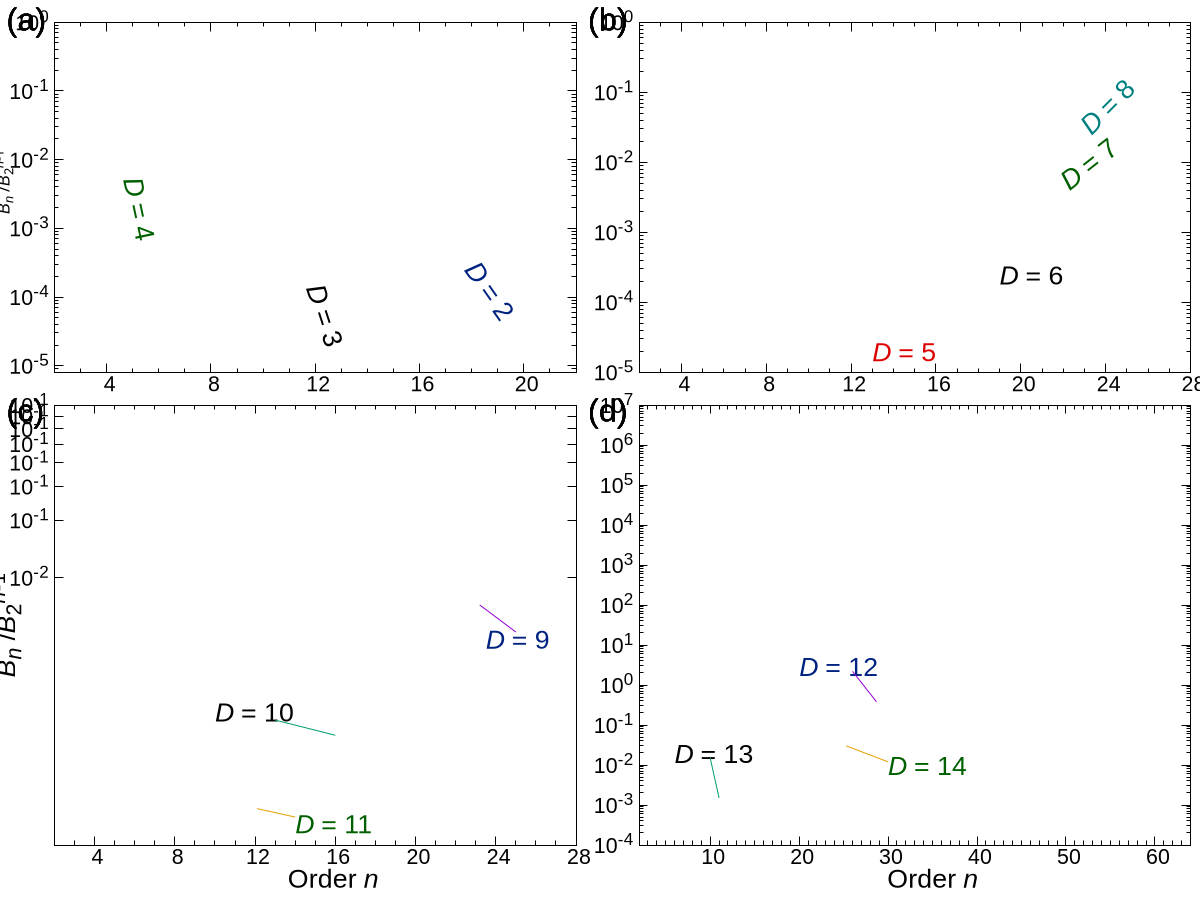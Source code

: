unset multiplot
reset

set encoding cp1250 # make minus sign longer
#set encoding iso_8859_1
set terminal postscript eps enhanced size 7, 10 font "Arial, 20"
set output "ievirlow.eps"

tcfont="Arial, 16"
thexlabel='Order {/Arial-Italic n}'
theylabel='{/Arial-Italic B_n} /{/Arial-Italic B}_2^{{/Arial-Italic n}-1}'

# height of the bottom panels
bh = 0.55
# height of the top panels
th = 1 - bh

# width of the right panel
rw = 0.52
# width of the left panel
lw = 1 - rw

set logscale y
set ytics font tcfont offset 0.3, 0
set mytics 10
set format y '10^{%T}'

lbfont  = "Arial, 20"

color1a = "#dd0000"
color1b = "#002280"

color2a = "#804000"
color2b = "#000000"

color3a = "#600080"
color3b = "#006000"

color4a = "#606060"
color4b = "#008080"

# line styles for the small panels
set style line 1  lc rgb "#aaaaaa" lt 1 lw 1

set style line 2  lc rgb color1a lt 1 pt 4  ps 2.0 # empty square
set style line 3  lc rgb color1a lt 1 pt 5  ps 2.0 # full  square

set style line 4  lc rgb color1b lt 1 pt 12 ps 2.6 # empty diamond
set style line 5  lc rgb color1b lt 1 pt 13 ps 2.6 # full  diamond

set style line 6  lc rgb color2a lt 1 pt 10 ps 2.4 # empty inverted triangle
set style line 7  lc rgb color2a lt 1 pt 11 ps 2.4 # full  inverted triangle

set style line 8  lc rgb color2b lt 1 pt 8  ps 2.4 # empty triangle
set style line 9  lc rgb color2b lt 1 pt 9  ps 2.4 # full  triangle

set style line 10 lc rgb color3a lt 1 pt 6  ps 2.0 # empty circle
set style line 11 lc rgb color3a lt 1 pt 7  ps 2.0 # full  circle

set style line 12 lc rgb color3b lt 1 pt 14 ps 2.2 # empty pentagon
set style line 13 lc rgb color3b lt 1 pt 15 ps 2.2 # full  pentagon

set style line 14 lc rgb color4a lt 1 pt 4  ps 2.0
set style line 15 lc rgb color4a lt 1 pt 5  ps 2.0

set style line 16 lc rgb color4b lt 1 pt 12 ps 2.4
set style line 17 lc rgb color4b lt 1 pt 13 ps 2.4



tagdx1 = 0.005
tagdx2 = 0.010
tagdy1 = 0.020
tagdy2 = 0.005
tagfont = "Arial, 24"
set label 300 "(a)" at screen       tagdx1,  1 - tagdy1 font tagfont
set label 301 "(b)" at screen  lw + tagdx2,  1 - tagdy1 font tagfont
set label 302 "(c)" at screen       tagdx1, bh - tagdy2 font tagfont
set label 303 "(d)" at screen  lw + tagdx2, bh - tagdy2 font tagfont



set multiplot




# left-top panel

set size    lw, th
set origin 0.0, bh

set xtics 4 font tcfont offset 0, 0.5
set mxtics 4
unset xlabel

set ylabel theylabel offset 1.3, 0.7

set tmargin 1.
set bmargin 1.5
set rmargin 0.
set lmargin 6.0

set label 101 "{/Arial-Italic D} = 2" at 18.0, 3.0e-4 rotate by -55  textcolor rgb color1b font lbfont
set label 102 "{/Arial-Italic D} = 3" at 12.0, 1.5e-4 rotate by -72  textcolor rgb color2b font lbfont
set label 103 "{/Arial-Italic D} = 4" at  5.0, 5.5e-3 rotate by -78  textcolor rgb color3b font lbfont

plot [2:22][8e-6:1] \
  "data/D2/BnD2n14.dat"                   u ($1):(abs($2)):3                            w l  ls 2  lt 1 lw 0.5 notitle, \
  ""                                      u ($1):(abs($2)):3                            w e  ls 2       lw 3.0 notitle, \
  "data/D3/BnD3n12.dat"                   u ($1):(abs($2)):3                            w l  ls 6  lt 2 lw 0.5 notitle, \
  ""                                      u ($1):(abs($2)):3                            w e  ls 6       lw 3.0 notitle, \
  "data/D4/BnD4n11.dat"                   u ($1):(abs($2)):3                            w l  ls 10 lt 4 lw 0.5 notitle, \
  ""                                      u ($1):(abs($2)):3                            w e  ls 10      lw 3.0 notitle, \
  "iedata/hBnPYcD2n32R34M262144.dat"      u ($1):(abs($4))                              w l  ls 4  lt 1 lw 0.5 notitle, \
  ""                                      u ($1):(abs($4))                              w p  ls 4       lw 3.0 notitle, \
  "iedata/BnPYcD3n16R18M4194304f128.dat"  u ($1):(($1 <= 12) ? abs($4) : 1/0)           w l  ls 8  lt 2 lw 0.5 notitle, \
  ""                                      u ($1):(($1 <= 12) ? abs($4) : 1/0)           w p  ls 8       lw 3.0 notitle, \
  "iedata/hBnPYcD4n16R18M262144.dat"      u ($1):(($1 <= 8)  ? abs($4) : 1/0)           w l  ls 12 lt 4 lw 0.5 notitle, \
  ""                                      u ($1):(($1 <= 8 && $4 > 0) ? abs($4) : 1/0)  w p  ls 12      lw 3.0 notitle, \
  ""                                      u ($1):(($1 <= 8 && $4 < 0) ? abs($4) : 1/0)  w p  ls 13      lw 3.0 notitle, \
  1e-100 lw 0 notitle





# right-top panel

set size    rw, th
set origin  lw, bh

set rmargin 1.0
set lmargin 7.0
unset ylabel

set label 101 "{/Arial-Italic D} = 5" at  13, 2e-5   rotate by 0  textcolor rgb color1a font lbfont
set label 102 "{/Arial-Italic D} = 6" at  19, 2.5e-4 rotate by 0  textcolor rgb color2b font lbfont
set label 103 "{/Arial-Italic D} = 7" at  22, 5e-3   rotate by 38 textcolor rgb color3b font lbfont
set label 104 "{/Arial-Italic D} = 8" at  23, 3e-2   rotate by 45 textcolor rgb color4b font lbfont

plot [2:28][1e-5:1] \
  "data/D5/BnD5n12.dat"                   u ($1):(abs($2))                                  w l ls 2  lt 1 lw 0.5 notitle, \
  ""                                      u ($1):(($2 > 0) ? abs($2) : 1/0):3               w e ls 2       lw 1.0 notitle, \
  ""                                      u ($1):(($2 < 0) ? abs($2) : 1/0):3               w e ls 3       lw 1.0 notitle, \
  "data/D6/BnD6n16.dat"                   u ($1):(abs($2))                                  w l ls 6  lt 2 lw 0.5 notitle, \
  ""                                      u ($1):(($2 > 0) ? abs($2) : 1/0):3               w e ls 6       lw 1.0 notitle, \
  ""                                      u ($1):(($2 < 0) ? abs($2) : 1/0):3               w e ls 7       lw 1.0 notitle, \
  "data/D7/BnD7n20.dat"                   u ($1):(abs($2))                                  w l ls 10 lt 4 lw 0.5 notitle, \
  ""                                      u ($1):(($2 > 0) ? abs($2) : 1/0):3               w e ls 10      lw 1.0 notitle, \
  ""                                      u ($1):(($2 < 0) ? abs($2) : 1/0):3               w e ls 11      lw 1.0 notitle, \
  "data/D8/BnD8n24.dat"                   u ($1):(abs($2))                                  w l ls 14 lt 5 lw 0.5 notitle, \
  ""                                      u ($1):(($2 > 0) ? abs($2) : 1/0):3               w e ls 14      lw 1.0 notitle, \
  ""                                      u ($1):(($2 < 0) ? abs($2) : 1/0):3               w e ls 15      lw 1.0 notitle, \
  "iedata/BnPYcD5n16R16M4194304.dat"      u ($1):(($1 <= 5) ? abs($4) : 1/0)                w l ls 4  lt 1 lw 0.5 notitle, \
  ""                                      u ($1):(($1 <= 5 && $4 > 0) ? abs($4) : 1/0)      w p ls 4       lw 1.0 notitle, \
  "iedata/hBnPYcD6n32R34M262144.dat"      u ($1):(abs($4))                                  w l ls 8  lt 2 lw 0.5 notitle, \
  ""                                      u ($1):(($4 > 0) ? abs($4) : 1/0)                 w p ls 8       lw 1.0 notitle, \
  ""                                      u ($1):(($4 < 0) ? abs($4) : 1/0)                 w p ls 9       lw 1.0 notitle, \
  "iedata/BnPYcD7n32R34M4194304.dat"      u ($1):(abs($4))                                  w l ls 12 lt 4 lw 0.5 notitle, \
  ""                                      u ($1):(($4 > 0) ? abs($4) : 1/0)                 w p ls 12      lw 1.0 notitle, \
  ""                                      u ($1):(($4 < 0) ? abs($4) : 1/0)                 w p ls 13      lw 1.0 notitle, \
  "iedata/hBnPYcD8n64R66M262144.dat"      u ($1):(abs($4))                                  w l ls 16 lt 5 lw 0.5 notitle, \
  ""                                      u ($1):($4 > 0 ? abs($4) : 1/0)                   w p ls 16      lw 2.0 notitle, \
  ""                                      u ($1):($4 < 0 ? abs($4) : 1/0)                   w p ls 17      lw 2.0 notitle, \
  1e-100 lw 0 notitle

unset label 104




# left-bottom panel

set size    lw, bh
set origin 0.0, 0.0

set tmargin 0.
set bmargin 2.5
set xlabel thexlabel font lbfont offset 2, 1.0

set lmargin 6.0
set format y '10^{%T}'
set ylabel theylabel font lbfont offset 1.5, 0.0

set rmargin 0.

set label 101 "{/Arial-Italic D} = 9"   at  23.5, 2.4e-2  rotate by 0  textcolor rgb color1b font lbfont
set label 102 "{/Arial-Italic D} = 10"  at  10.0, 1.0e-2  rotate by 0  textcolor rgb color2b font lbfont
set label 103 "{/Arial-Italic D} = 11"  at  14.0, 2.6e-3  rotate by 0  textcolor rgb color3b font lbfont

set arrow from 25.0, 2.6e-2 to 23.2, 3.6e-2 ls 4  lt 1 nohead
set arrow from 13.0, 9.0e-3 to 16.0, 7.5e-3 ls 8  lt 2 nohead
set arrow from 14.0, 2.8e-3 to 12.1, 3.1e-3 ls 12 lt 4 nohead

plot [2:28][2e-3:4e-1] \
  "data/D9r1n20/BnD9n20.dat"              u ($1):(abs($2))                      w l ls 2  lt 1   lw 0.3 notitle, \
  ""                                      u ($1):(($2 > 0) ? abs($2) : 1/0):3   w e ls 2  ps 1.5 lw 1.0 notitle, \
  ""                                      u ($1):(($2 < 0) ? abs($2) : 1/0):3   w e ls 3  ps 1.5 lw 1.0 notitle, \
  "data/D10r1n32/BnD10n32.dat"            u ($1):(abs($2))                      w l ls 6  lt 2   lw 0.3 notitle, \
  ""                                      u ($1):(($2 > 0) ? abs($2) : 1/0):3   w e ls 6  ps 1.8 lw 1.0 notitle, \
  ""                                      u ($1):(($2 < 0) ? abs($2) : 1/0):3   w e ls 7  ps 1.8 lw 1.0 notitle, \
  "data/D11r1n32/BnD11n32.dat"            u ($1):(abs($2))                      w l ls 10 lt 4   lw 0.3 notitle, \
  ""                                      u ($1):(($2 > 0) ? abs($2) : 1/0):3   w e ls 10 ps 1.5 lw 1.0 notitle, \
  ""                                      u ($1):(($2 < 0) ? abs($2) : 1/0):3   w e ls 11 ps 1.5 lw 1.0 notitle, \
  "iedata/BnPYcD9n32R34M4194304f128.dat"  u ($1):(abs($4))                      w l ls 4  lt 1   lw 0.3 notitle, \
  ""                                      u ($1):($4 > 0 ? abs($4) : 1/0)       w p ls 4  ps 1.8 lw 1.0 notitle, \
  ""                                      u ($1):($4 < 0 ? abs($4) : 1/0)       w p ls 5  ps 1.8 lw 1.0 notitle, \
  "iedata/hBnPYcD10n128R130M262144.dat"   u ($1):(abs($4))                      w l ls 8  lt 2   lw 0.3 notitle, \
  ""                                      u ($1):($4 > 0 ? abs($4) : 1/0)       w p ls 8  ps 1.5 lw 1.0 notitle, \
  ""                                      u ($1):($4 < 0 ? abs($4) : 1/0)       w p ls 9  ps 1.5 lw 1.0 notitle, \
  "iedata/BnPYcD11n32R34M4194304f128.dat" u ($1):(abs($4))                      w l ls 12 lt 4   lw 0.3 notitle, \
  ""                                      u ($1):($4 > 0 ? abs($4) : 1/0)       w p ls 12 ps 1.6 lw 1.0 notitle, \
  ""                                      u ($1):($4 < 0 ? abs($4) : 1/0)       w p ls 13 ps 1.6 lw 1.0 notitle, \
  1e-100 lw 0 notitle

unset arrow




# right-bottom panel

set size    rw, bh
set origin  lw, 0.0

set lmargin 7.0
set rmargin 1.0

set xtics 10 font tcfont offset 0, 0.5
set mxtics 10
unset ylabel
set ytics 1e-4, 10

set label 101 "{/Arial-Italic D} = 12"  at  20.0, 3.0e0   rotate by 0  textcolor rgb color1b font lbfont
set label 102 "{/Arial-Italic D} = 13"  at   6.0, 2.0e-2  rotate by 0  textcolor rgb color2b font lbfont
set label 103 "{/Arial-Italic D} = 14"  at  30.0, 1.0e-2  rotate by 0  textcolor rgb color3b font lbfont

set arrow from 26.0, 2.2e0  to 28.7, 3.8e-1 ls 4  lt 1 nohead
set arrow from 10.0, 1.5e-2 to 11.0, 1.5e-3 ls 8  lt 2 nohead
set arrow from 30.0, 1.2e-2 to 25.3, 3.0e-2 ls 12 lt 4 nohead

plot [2:64][1e-4:1e7] \
  "data/D12r1n64/BnD12n64.dat"            u ($1):(abs($2))                    w l ls 2  lt 1   lw 0.3 notitle, \
  ""                                      u ($1):(($2 > 0) ? abs($2) : 1/0)   w p ls 2  ps 1.0 lw 1.0 notitle, \
  ""                                      u ($1):(($2 < 0) ? abs($2) : 1/0)   w p ls 3  ps 1.0 lw 1.0 notitle, \
  "data/D13r1n64/BnD13n64.dat"            u ($1):(abs($2))                    w l ls 6  lt 2   lw 0.3 notitle, \
  ""                                      u ($1):(($2 > 0) ? abs($2) : 1/0)   w p ls 6  ps 1.2 lw 1.0 notitle, \
  ""                                      u ($1):(($2 < 0) ? abs($2) : 1/0)   w p ls 7  ps 1.2 lw 1.0 notitle, \
  "data/D14r1n64/BnD14n64.dat"            u ($1):(abs($2))                    w l ls 10 lt 4   lw 0.3 notitle, \
  ""                                      u ($1):(($2 > 0) ? abs($2) : 1/0)   w p ls 10 ps 1.0 lw 1.0 notitle, \
  ""                                      u ($1):(($2 < 0) ? abs($2) : 1/0)   w p ls 11 ps 1.0 lw 1.0 notitle, \
  "iedata/hBnPYcD12n128R130M262144.dat"   u ($1):(abs($4))                    w l ls 4  lt 1   lw 0.3 notitle, \
  ""                                      u ($1):(($4 > 0) ? abs($4) : 1/0)   w p ls 4  ps 1.2 lw 1.0 notitle, \
  ""                                      u ($1):(($4 < 0) ? abs($4) : 1/0)   w p ls 5  ps 1.2 lw 1.0 notitle, \
  "iedata/BnPYcD13n64R66M4194304f128.dat" u ($1):(abs($4))                    w l ls 8  lt 2   lw 0.3 notitle, \
  ""                                      u ($1):($4 > 0 ? abs($4) : 1/0)     w p ls 8  ps 1.2 lw 1.0 notitle, \
  ""                                      u ($1):($4 < 0 ? abs($4) : 1/0)     w p ls 9  ps 1.2 lw 1.0 notitle, \
  "iedata/hBnPYcD14n128R130M262144.dat"   u ($1):(abs($4))                    w l ls 12 lt 4   lw 0.3 notitle, \
  ""                                      u ($1):(($4 > 0) ? abs($4) : 1/0)   w p ls 12 ps 1.1 lw 1.0 notitle, \
  ""                                      u ($1):(($4 < 0) ? abs($4) : 1/0)   w p ls 13 ps 1.1 lw 1.0 notitle, \
  1e-100 lw 0 notitle

unset arrow



unset multiplot
unset output
set terminal wxt
reset



